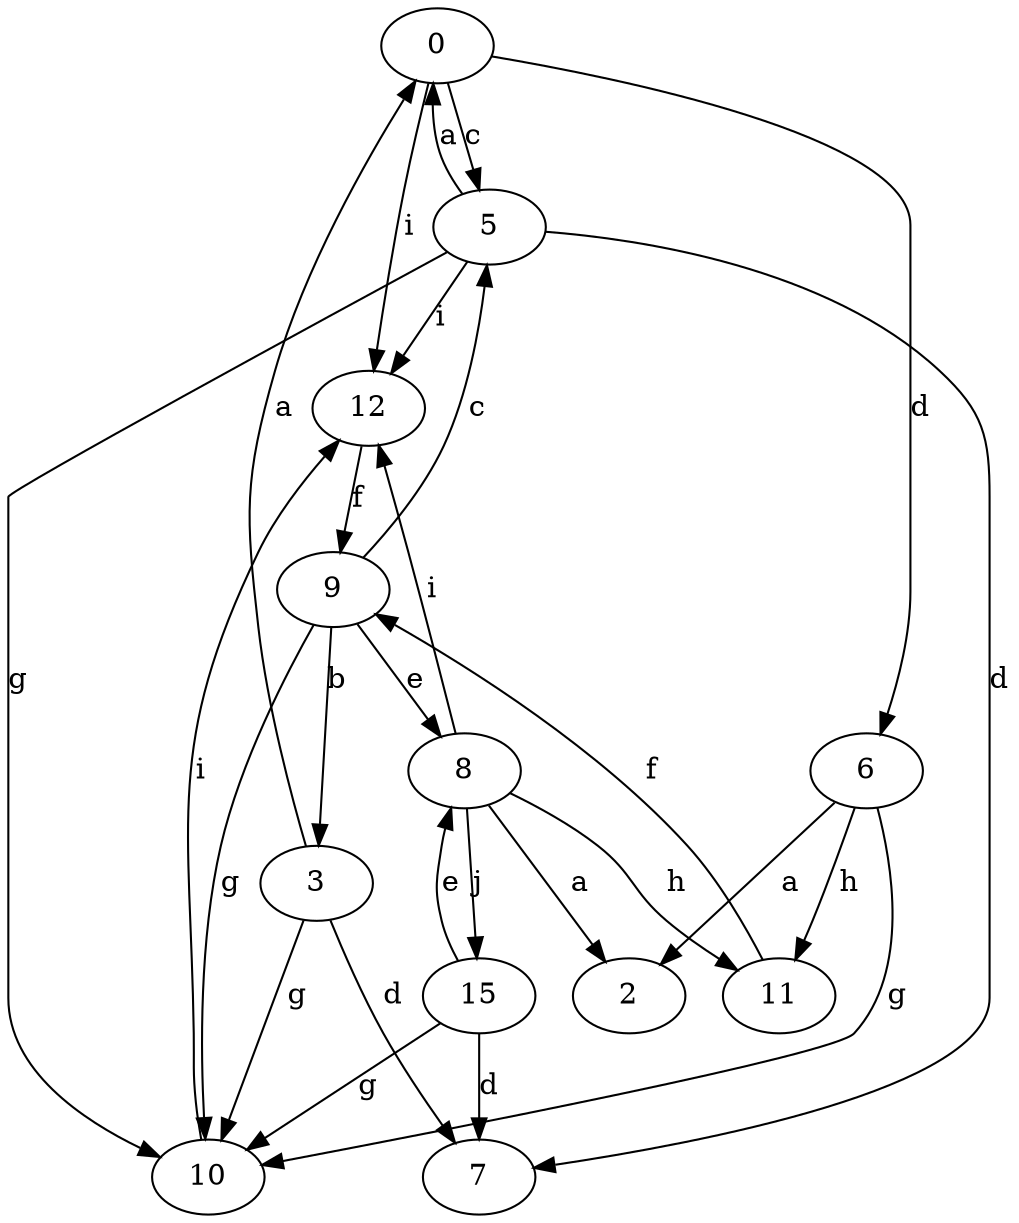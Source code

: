strict digraph  {
0;
2;
3;
5;
6;
7;
8;
9;
10;
11;
12;
15;
0 -> 5  [label=c];
0 -> 6  [label=d];
0 -> 12  [label=i];
3 -> 0  [label=a];
3 -> 7  [label=d];
3 -> 10  [label=g];
5 -> 0  [label=a];
5 -> 7  [label=d];
5 -> 10  [label=g];
5 -> 12  [label=i];
6 -> 2  [label=a];
6 -> 10  [label=g];
6 -> 11  [label=h];
8 -> 2  [label=a];
8 -> 11  [label=h];
8 -> 12  [label=i];
8 -> 15  [label=j];
9 -> 3  [label=b];
9 -> 5  [label=c];
9 -> 8  [label=e];
9 -> 10  [label=g];
10 -> 12  [label=i];
11 -> 9  [label=f];
12 -> 9  [label=f];
15 -> 7  [label=d];
15 -> 8  [label=e];
15 -> 10  [label=g];
}
